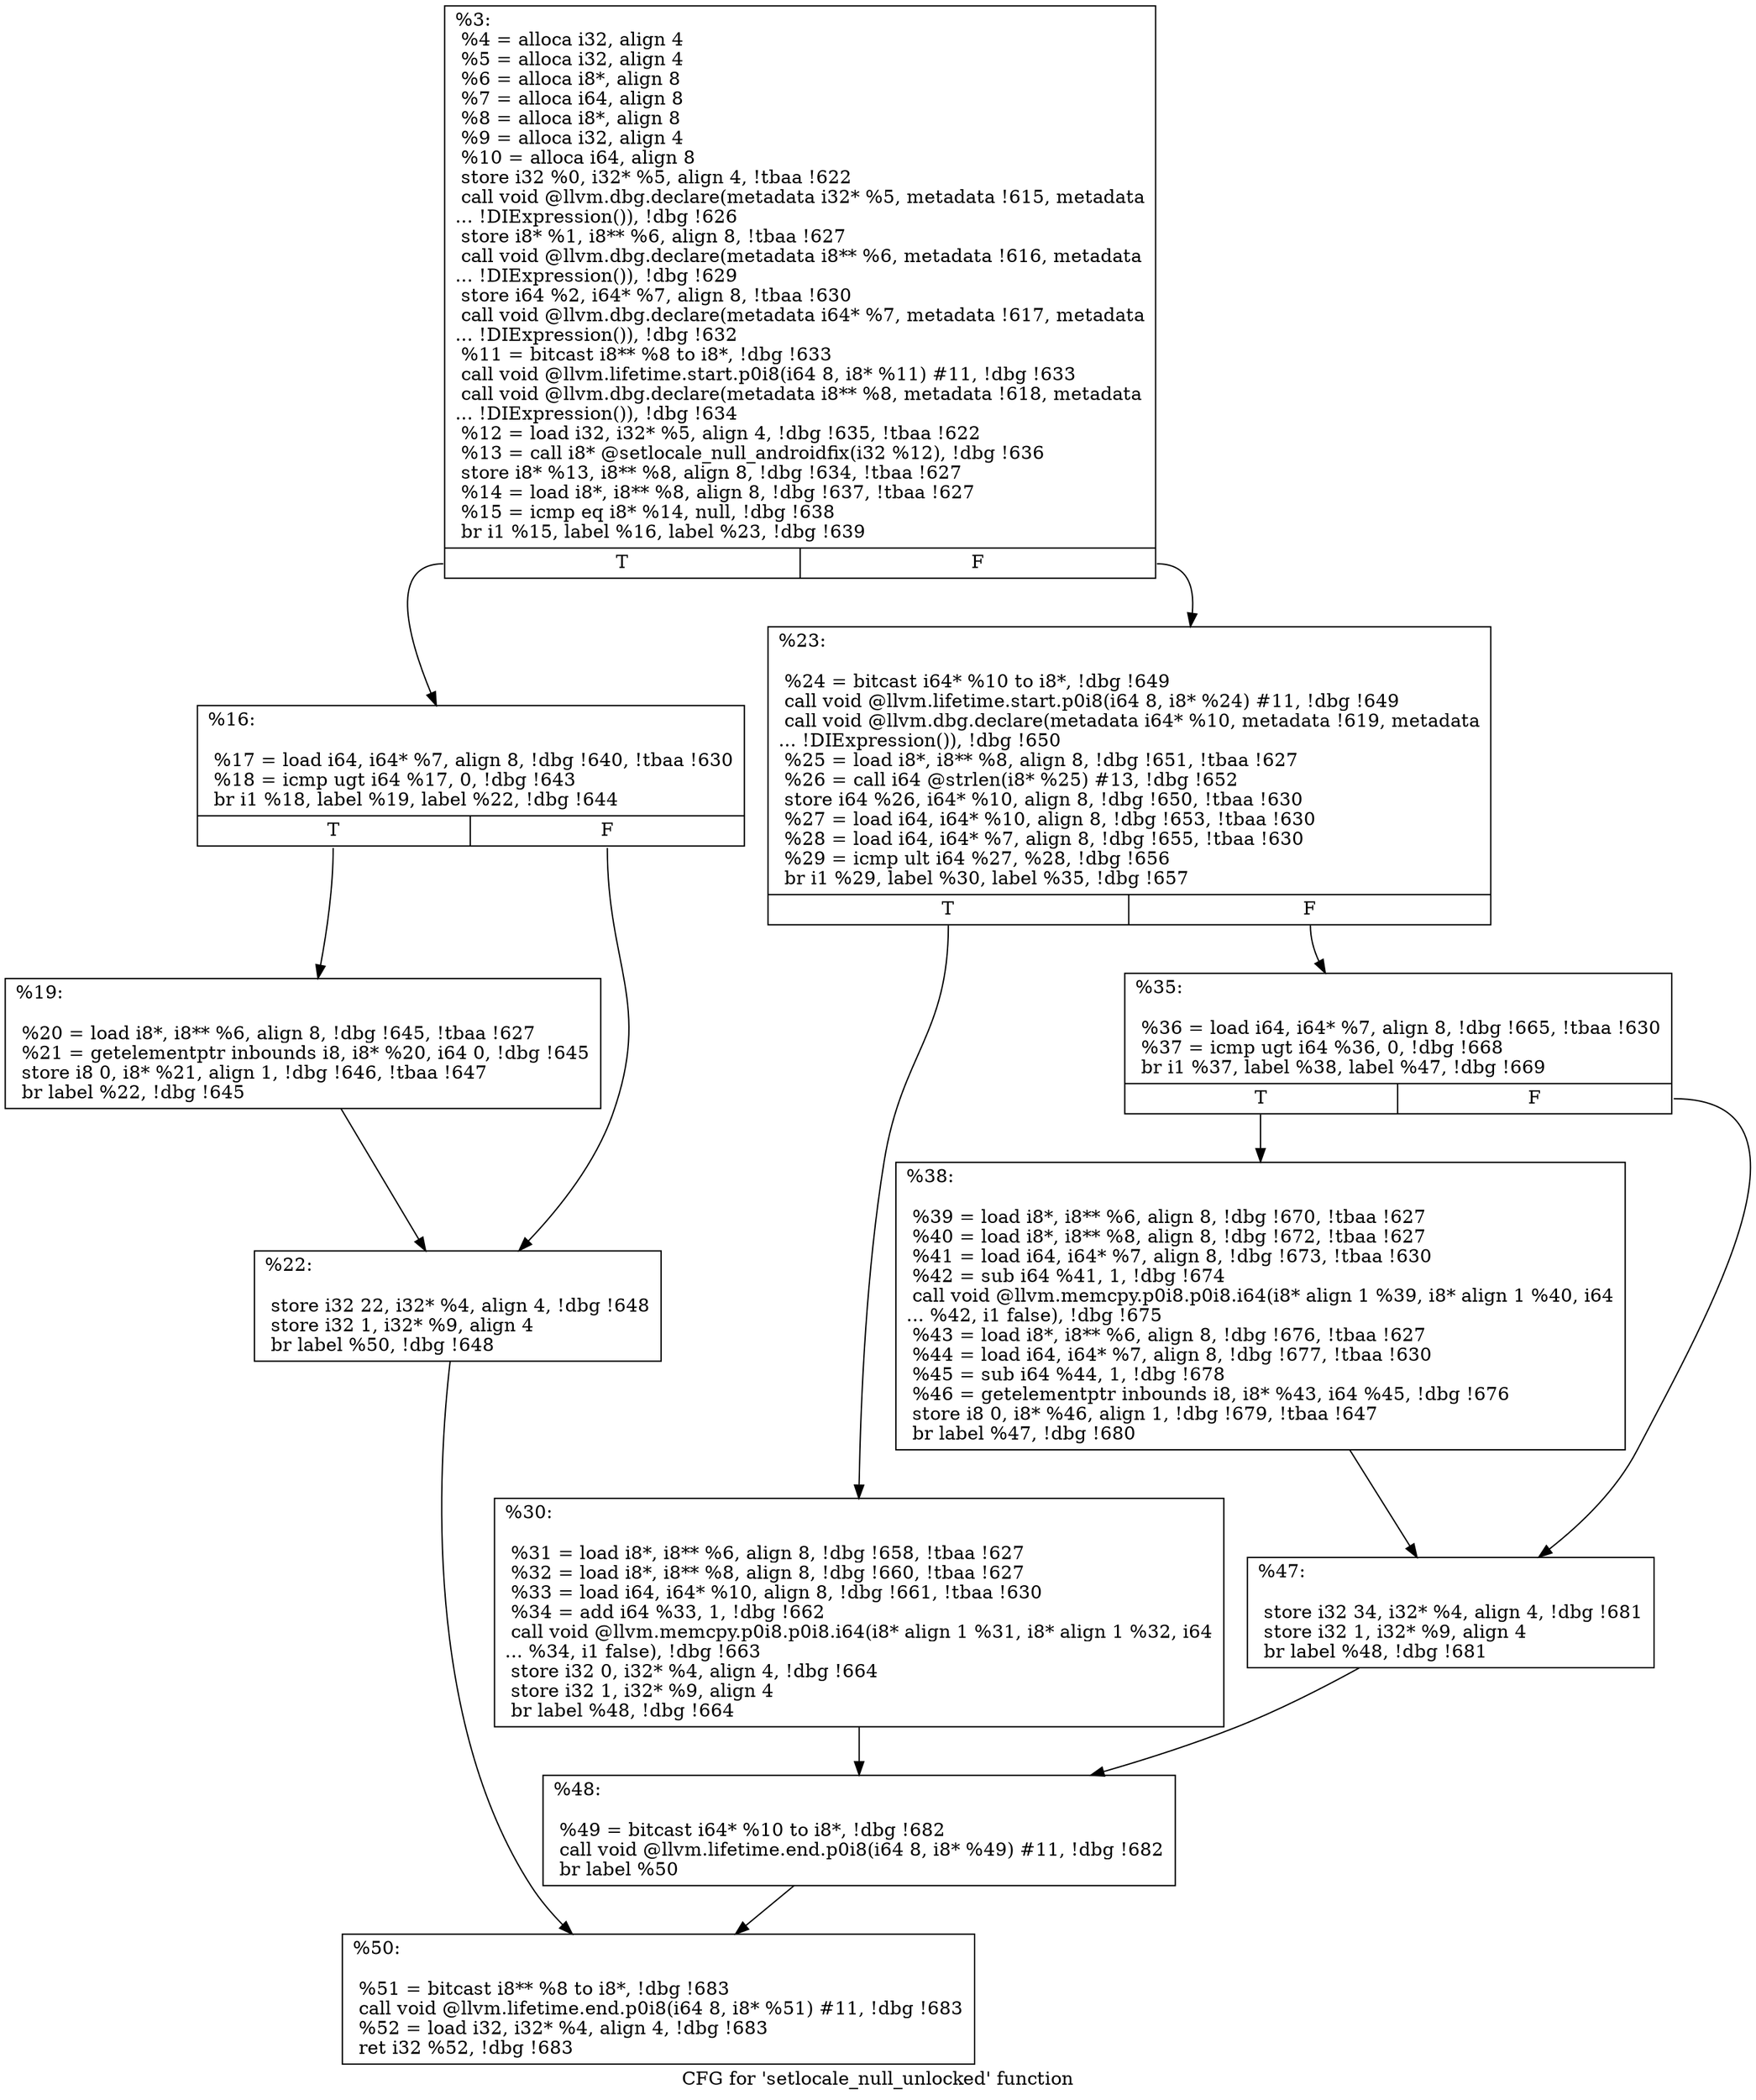 digraph "CFG for 'setlocale_null_unlocked' function" {
	label="CFG for 'setlocale_null_unlocked' function";

	Node0x14e1e30 [shape=record,label="{%3:\l  %4 = alloca i32, align 4\l  %5 = alloca i32, align 4\l  %6 = alloca i8*, align 8\l  %7 = alloca i64, align 8\l  %8 = alloca i8*, align 8\l  %9 = alloca i32, align 4\l  %10 = alloca i64, align 8\l  store i32 %0, i32* %5, align 4, !tbaa !622\l  call void @llvm.dbg.declare(metadata i32* %5, metadata !615, metadata\l... !DIExpression()), !dbg !626\l  store i8* %1, i8** %6, align 8, !tbaa !627\l  call void @llvm.dbg.declare(metadata i8** %6, metadata !616, metadata\l... !DIExpression()), !dbg !629\l  store i64 %2, i64* %7, align 8, !tbaa !630\l  call void @llvm.dbg.declare(metadata i64* %7, metadata !617, metadata\l... !DIExpression()), !dbg !632\l  %11 = bitcast i8** %8 to i8*, !dbg !633\l  call void @llvm.lifetime.start.p0i8(i64 8, i8* %11) #11, !dbg !633\l  call void @llvm.dbg.declare(metadata i8** %8, metadata !618, metadata\l... !DIExpression()), !dbg !634\l  %12 = load i32, i32* %5, align 4, !dbg !635, !tbaa !622\l  %13 = call i8* @setlocale_null_androidfix(i32 %12), !dbg !636\l  store i8* %13, i8** %8, align 8, !dbg !634, !tbaa !627\l  %14 = load i8*, i8** %8, align 8, !dbg !637, !tbaa !627\l  %15 = icmp eq i8* %14, null, !dbg !638\l  br i1 %15, label %16, label %23, !dbg !639\l|{<s0>T|<s1>F}}"];
	Node0x14e1e30:s0 -> Node0x14e2c10;
	Node0x14e1e30:s1 -> Node0x14e2d00;
	Node0x14e2c10 [shape=record,label="{%16:\l\l  %17 = load i64, i64* %7, align 8, !dbg !640, !tbaa !630\l  %18 = icmp ugt i64 %17, 0, !dbg !643\l  br i1 %18, label %19, label %22, !dbg !644\l|{<s0>T|<s1>F}}"];
	Node0x14e2c10:s0 -> Node0x14e2c60;
	Node0x14e2c10:s1 -> Node0x14e2cb0;
	Node0x14e2c60 [shape=record,label="{%19:\l\l  %20 = load i8*, i8** %6, align 8, !dbg !645, !tbaa !627\l  %21 = getelementptr inbounds i8, i8* %20, i64 0, !dbg !645\l  store i8 0, i8* %21, align 1, !dbg !646, !tbaa !647\l  br label %22, !dbg !645\l}"];
	Node0x14e2c60 -> Node0x14e2cb0;
	Node0x14e2cb0 [shape=record,label="{%22:\l\l  store i32 22, i32* %4, align 4, !dbg !648\l  store i32 1, i32* %9, align 4\l  br label %50, !dbg !648\l}"];
	Node0x14e2cb0 -> Node0x14e2ee0;
	Node0x14e2d00 [shape=record,label="{%23:\l\l  %24 = bitcast i64* %10 to i8*, !dbg !649\l  call void @llvm.lifetime.start.p0i8(i64 8, i8* %24) #11, !dbg !649\l  call void @llvm.dbg.declare(metadata i64* %10, metadata !619, metadata\l... !DIExpression()), !dbg !650\l  %25 = load i8*, i8** %8, align 8, !dbg !651, !tbaa !627\l  %26 = call i64 @strlen(i8* %25) #13, !dbg !652\l  store i64 %26, i64* %10, align 8, !dbg !650, !tbaa !630\l  %27 = load i64, i64* %10, align 8, !dbg !653, !tbaa !630\l  %28 = load i64, i64* %7, align 8, !dbg !655, !tbaa !630\l  %29 = icmp ult i64 %27, %28, !dbg !656\l  br i1 %29, label %30, label %35, !dbg !657\l|{<s0>T|<s1>F}}"];
	Node0x14e2d00:s0 -> Node0x14e2d50;
	Node0x14e2d00:s1 -> Node0x14e2da0;
	Node0x14e2d50 [shape=record,label="{%30:\l\l  %31 = load i8*, i8** %6, align 8, !dbg !658, !tbaa !627\l  %32 = load i8*, i8** %8, align 8, !dbg !660, !tbaa !627\l  %33 = load i64, i64* %10, align 8, !dbg !661, !tbaa !630\l  %34 = add i64 %33, 1, !dbg !662\l  call void @llvm.memcpy.p0i8.p0i8.i64(i8* align 1 %31, i8* align 1 %32, i64\l... %34, i1 false), !dbg !663\l  store i32 0, i32* %4, align 4, !dbg !664\l  store i32 1, i32* %9, align 4\l  br label %48, !dbg !664\l}"];
	Node0x14e2d50 -> Node0x14e2e90;
	Node0x14e2da0 [shape=record,label="{%35:\l\l  %36 = load i64, i64* %7, align 8, !dbg !665, !tbaa !630\l  %37 = icmp ugt i64 %36, 0, !dbg !668\l  br i1 %37, label %38, label %47, !dbg !669\l|{<s0>T|<s1>F}}"];
	Node0x14e2da0:s0 -> Node0x14e2df0;
	Node0x14e2da0:s1 -> Node0x14e2e40;
	Node0x14e2df0 [shape=record,label="{%38:\l\l  %39 = load i8*, i8** %6, align 8, !dbg !670, !tbaa !627\l  %40 = load i8*, i8** %8, align 8, !dbg !672, !tbaa !627\l  %41 = load i64, i64* %7, align 8, !dbg !673, !tbaa !630\l  %42 = sub i64 %41, 1, !dbg !674\l  call void @llvm.memcpy.p0i8.p0i8.i64(i8* align 1 %39, i8* align 1 %40, i64\l... %42, i1 false), !dbg !675\l  %43 = load i8*, i8** %6, align 8, !dbg !676, !tbaa !627\l  %44 = load i64, i64* %7, align 8, !dbg !677, !tbaa !630\l  %45 = sub i64 %44, 1, !dbg !678\l  %46 = getelementptr inbounds i8, i8* %43, i64 %45, !dbg !676\l  store i8 0, i8* %46, align 1, !dbg !679, !tbaa !647\l  br label %47, !dbg !680\l}"];
	Node0x14e2df0 -> Node0x14e2e40;
	Node0x14e2e40 [shape=record,label="{%47:\l\l  store i32 34, i32* %4, align 4, !dbg !681\l  store i32 1, i32* %9, align 4\l  br label %48, !dbg !681\l}"];
	Node0x14e2e40 -> Node0x14e2e90;
	Node0x14e2e90 [shape=record,label="{%48:\l\l  %49 = bitcast i64* %10 to i8*, !dbg !682\l  call void @llvm.lifetime.end.p0i8(i64 8, i8* %49) #11, !dbg !682\l  br label %50\l}"];
	Node0x14e2e90 -> Node0x14e2ee0;
	Node0x14e2ee0 [shape=record,label="{%50:\l\l  %51 = bitcast i8** %8 to i8*, !dbg !683\l  call void @llvm.lifetime.end.p0i8(i64 8, i8* %51) #11, !dbg !683\l  %52 = load i32, i32* %4, align 4, !dbg !683\l  ret i32 %52, !dbg !683\l}"];
}
